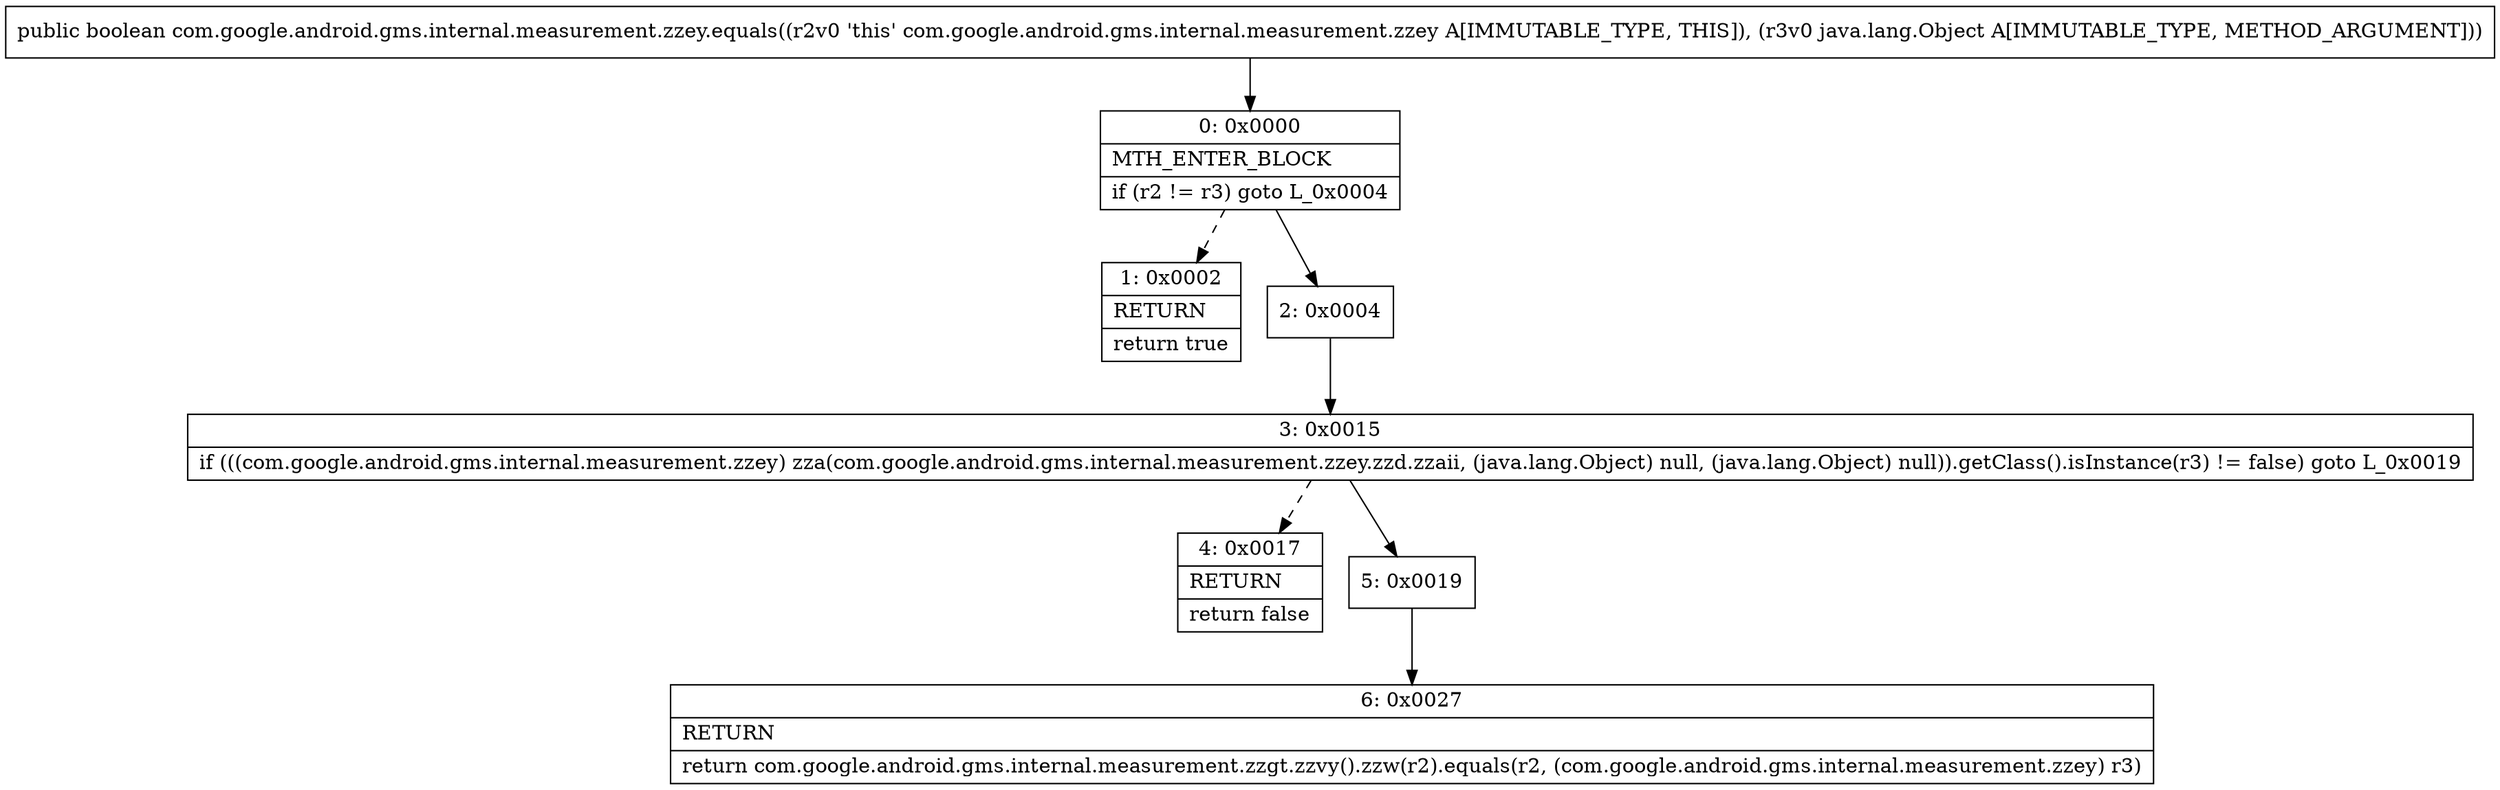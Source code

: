 digraph "CFG forcom.google.android.gms.internal.measurement.zzey.equals(Ljava\/lang\/Object;)Z" {
Node_0 [shape=record,label="{0\:\ 0x0000|MTH_ENTER_BLOCK\l|if (r2 != r3) goto L_0x0004\l}"];
Node_1 [shape=record,label="{1\:\ 0x0002|RETURN\l|return true\l}"];
Node_2 [shape=record,label="{2\:\ 0x0004}"];
Node_3 [shape=record,label="{3\:\ 0x0015|if (((com.google.android.gms.internal.measurement.zzey) zza(com.google.android.gms.internal.measurement.zzey.zzd.zzaii, (java.lang.Object) null, (java.lang.Object) null)).getClass().isInstance(r3) != false) goto L_0x0019\l}"];
Node_4 [shape=record,label="{4\:\ 0x0017|RETURN\l|return false\l}"];
Node_5 [shape=record,label="{5\:\ 0x0019}"];
Node_6 [shape=record,label="{6\:\ 0x0027|RETURN\l|return com.google.android.gms.internal.measurement.zzgt.zzvy().zzw(r2).equals(r2, (com.google.android.gms.internal.measurement.zzey) r3)\l}"];
MethodNode[shape=record,label="{public boolean com.google.android.gms.internal.measurement.zzey.equals((r2v0 'this' com.google.android.gms.internal.measurement.zzey A[IMMUTABLE_TYPE, THIS]), (r3v0 java.lang.Object A[IMMUTABLE_TYPE, METHOD_ARGUMENT])) }"];
MethodNode -> Node_0;
Node_0 -> Node_1[style=dashed];
Node_0 -> Node_2;
Node_2 -> Node_3;
Node_3 -> Node_4[style=dashed];
Node_3 -> Node_5;
Node_5 -> Node_6;
}

